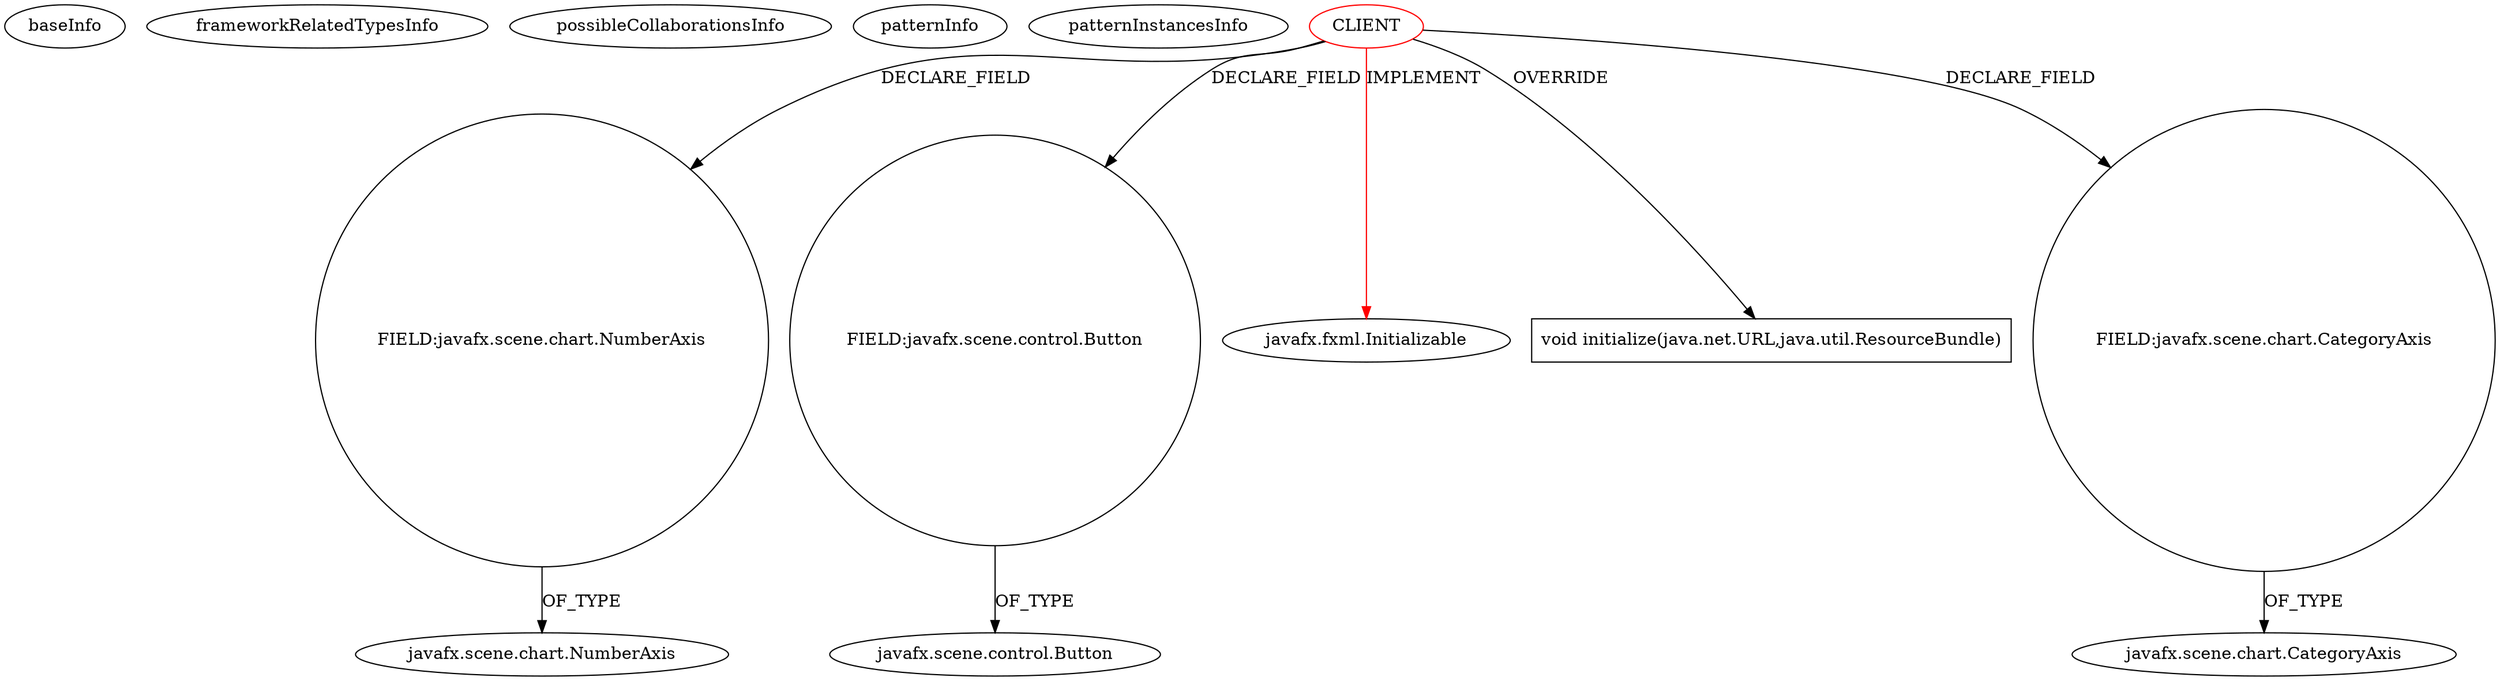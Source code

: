 digraph {
baseInfo[graphId=3279,category="pattern",isAnonymous=false,possibleRelation=false]
frameworkRelatedTypesInfo[0="javafx.fxml.Initializable"]
possibleCollaborationsInfo[]
patternInfo[frequency=2.0,patternRootClient=0]
patternInstancesInfo[0="bianconejo-CEFX~/bianconejo-CEFX/CEFX-master/src/cefx/CEStatistiquesController.java~CEStatistiquesController~2023",1="RomeoGolf-BC~/RomeoGolf-BC/BC-master/src/romeogolf/bc/MainController.java~MainController~1142"]
88[label="FIELD:javafx.scene.chart.NumberAxis",vertexType="FIELD_DECLARATION",isFrameworkType=false,shape=circle]
0[label="CLIENT",vertexType="ROOT_CLIENT_CLASS_DECLARATION",isFrameworkType=false,color=red]
6[label="FIELD:javafx.scene.control.Button",vertexType="FIELD_DECLARATION",isFrameworkType=false,shape=circle]
1[label="javafx.fxml.Initializable",vertexType="FRAMEWORK_INTERFACE_TYPE",isFrameworkType=false]
89[label="javafx.scene.chart.NumberAxis",vertexType="FRAMEWORK_CLASS_TYPE",isFrameworkType=false]
90[label="void initialize(java.net.URL,java.util.ResourceBundle)",vertexType="OVERRIDING_METHOD_DECLARATION",isFrameworkType=false,shape=box]
7[label="javafx.scene.control.Button",vertexType="FRAMEWORK_CLASS_TYPE",isFrameworkType=false]
86[label="FIELD:javafx.scene.chart.CategoryAxis",vertexType="FIELD_DECLARATION",isFrameworkType=false,shape=circle]
87[label="javafx.scene.chart.CategoryAxis",vertexType="FRAMEWORK_CLASS_TYPE",isFrameworkType=false]
0->6[label="DECLARE_FIELD"]
6->7[label="OF_TYPE"]
0->88[label="DECLARE_FIELD"]
0->86[label="DECLARE_FIELD"]
0->1[label="IMPLEMENT",color=red]
88->89[label="OF_TYPE"]
86->87[label="OF_TYPE"]
0->90[label="OVERRIDE"]
}
